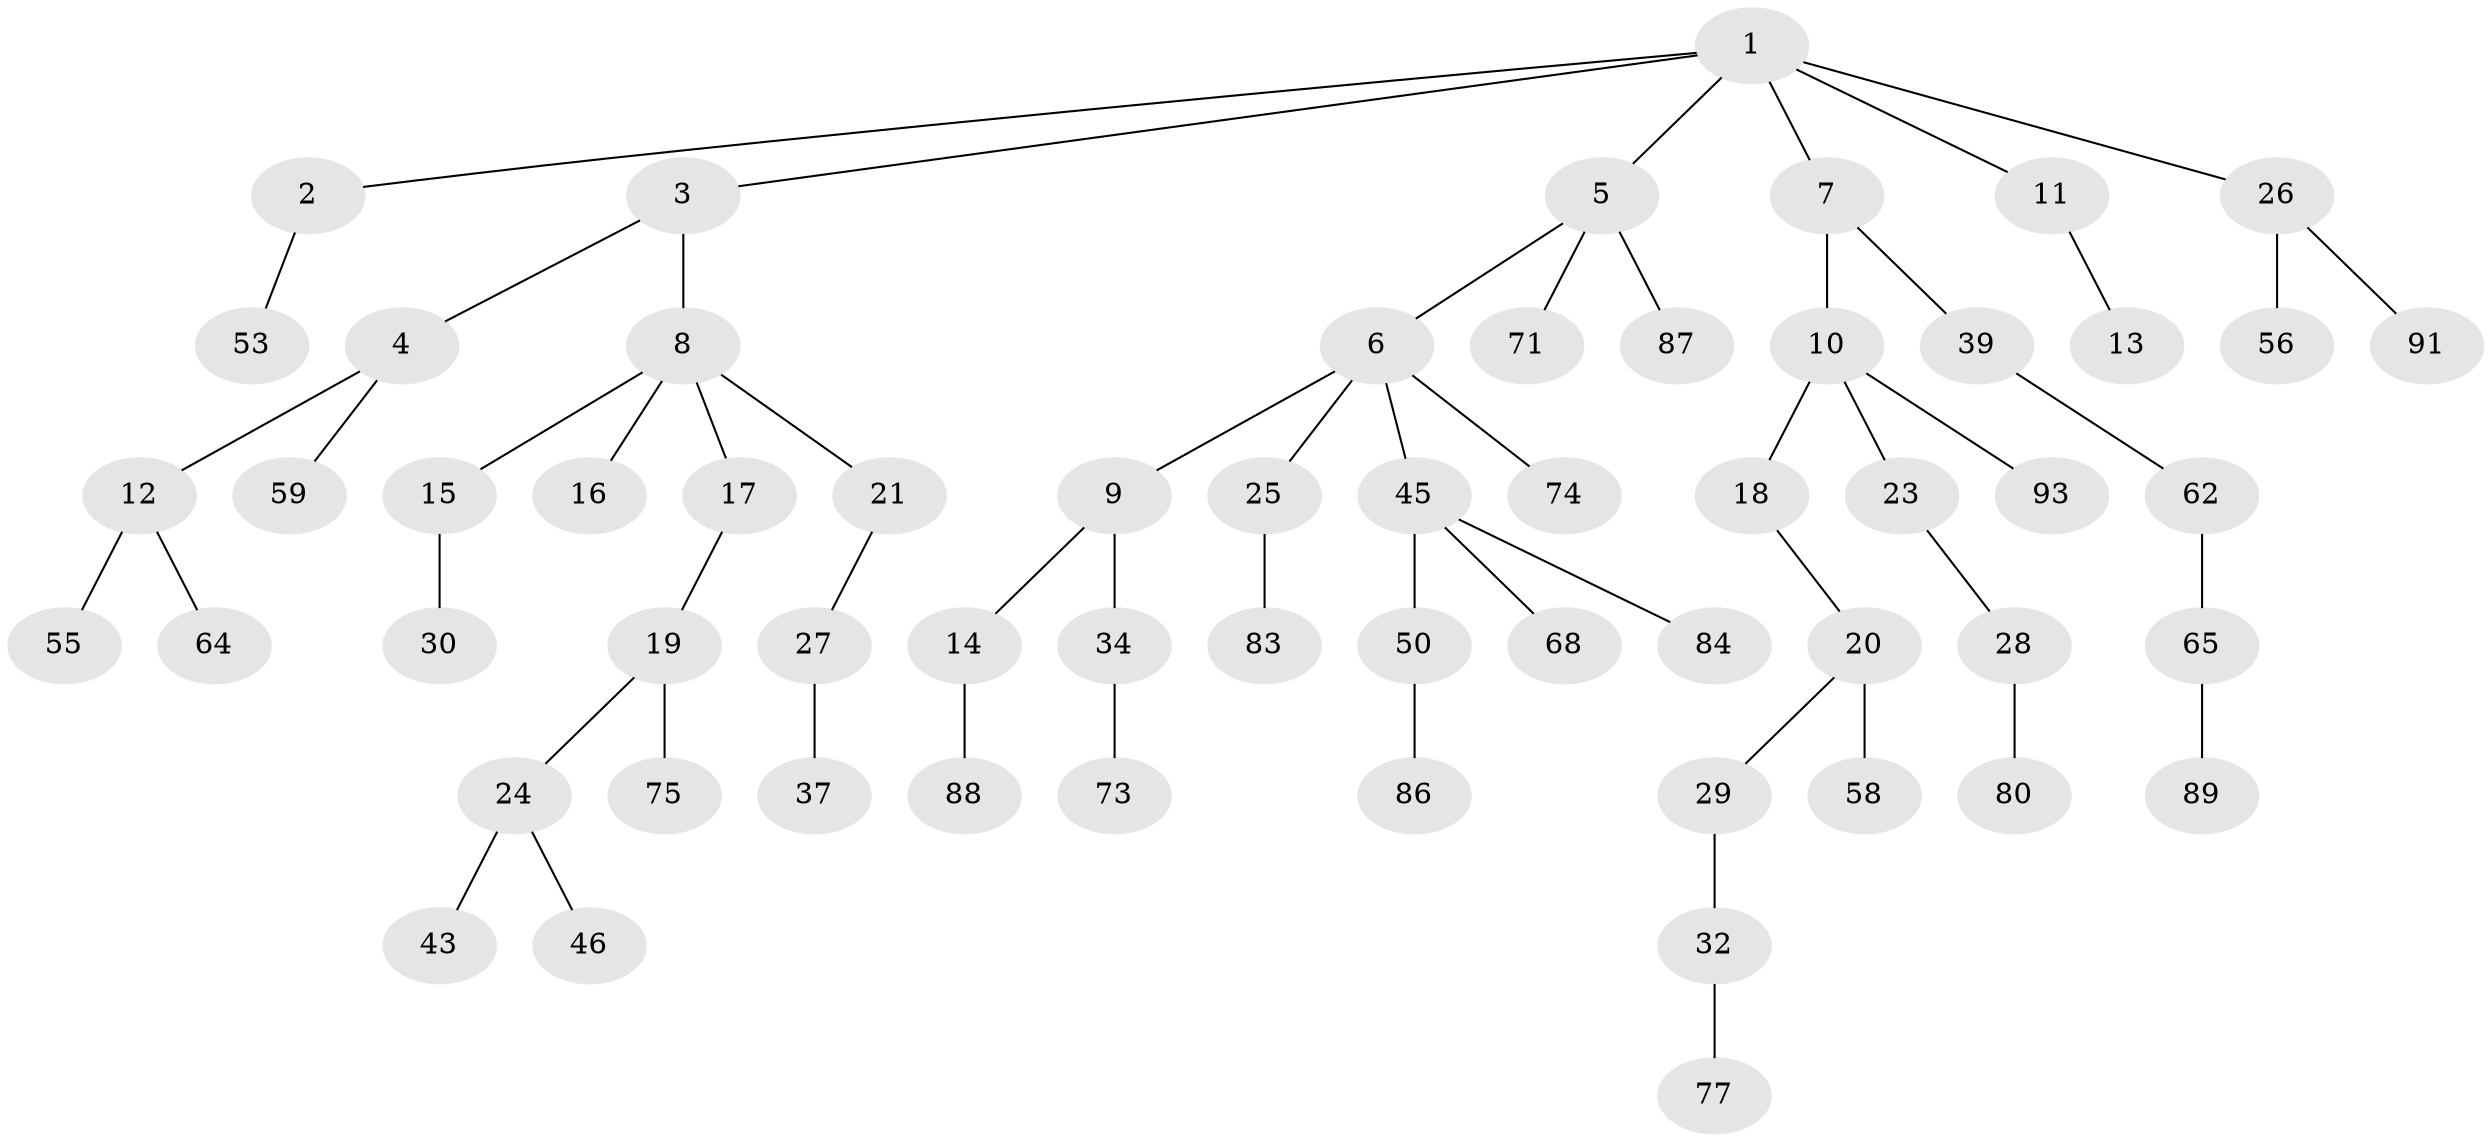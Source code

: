 // Generated by graph-tools (version 1.1) at 2025/24/03/03/25 07:24:06]
// undirected, 60 vertices, 59 edges
graph export_dot {
graph [start="1"]
  node [color=gray90,style=filled];
  1 [super="+22"];
  2 [super="+76"];
  3 [super="+67"];
  4 [super="+42"];
  5 [super="+38"];
  6 [super="+51"];
  7 [super="+35"];
  8 [super="+72"];
  9 [super="+82"];
  10 [super="+33"];
  11 [super="+94"];
  12 [super="+36"];
  13 [super="+47"];
  14 [super="+54"];
  15 [super="+70"];
  16;
  17 [super="+69"];
  18;
  19 [super="+40"];
  20 [super="+81"];
  21;
  23;
  24 [super="+41"];
  25;
  26 [super="+49"];
  27 [super="+52"];
  28 [super="+57"];
  29 [super="+44"];
  30 [super="+31"];
  32;
  34 [super="+63"];
  37 [super="+60"];
  39 [super="+61"];
  43;
  45 [super="+48"];
  46 [super="+90"];
  50 [super="+66"];
  53 [super="+79"];
  55;
  56;
  58;
  59;
  62 [super="+85"];
  64;
  65;
  68;
  71;
  73;
  74;
  75;
  77 [super="+78"];
  80;
  83;
  84;
  86 [super="+92"];
  87;
  88;
  89;
  91;
  93;
  1 -- 2;
  1 -- 3;
  1 -- 5;
  1 -- 7;
  1 -- 11;
  1 -- 26;
  2 -- 53;
  3 -- 4;
  3 -- 8;
  4 -- 12;
  4 -- 59;
  5 -- 6;
  5 -- 71;
  5 -- 87;
  6 -- 9;
  6 -- 25;
  6 -- 45;
  6 -- 74;
  7 -- 10;
  7 -- 39;
  8 -- 15;
  8 -- 16;
  8 -- 17;
  8 -- 21;
  9 -- 14;
  9 -- 34;
  10 -- 18;
  10 -- 23;
  10 -- 93;
  11 -- 13;
  12 -- 55;
  12 -- 64;
  14 -- 88;
  15 -- 30;
  17 -- 19;
  18 -- 20;
  19 -- 24;
  19 -- 75;
  20 -- 29;
  20 -- 58;
  21 -- 27;
  23 -- 28;
  24 -- 43;
  24 -- 46;
  25 -- 83;
  26 -- 56;
  26 -- 91;
  27 -- 37;
  28 -- 80;
  29 -- 32;
  32 -- 77;
  34 -- 73;
  39 -- 62;
  45 -- 50;
  45 -- 68;
  45 -- 84;
  50 -- 86;
  62 -- 65;
  65 -- 89;
}

